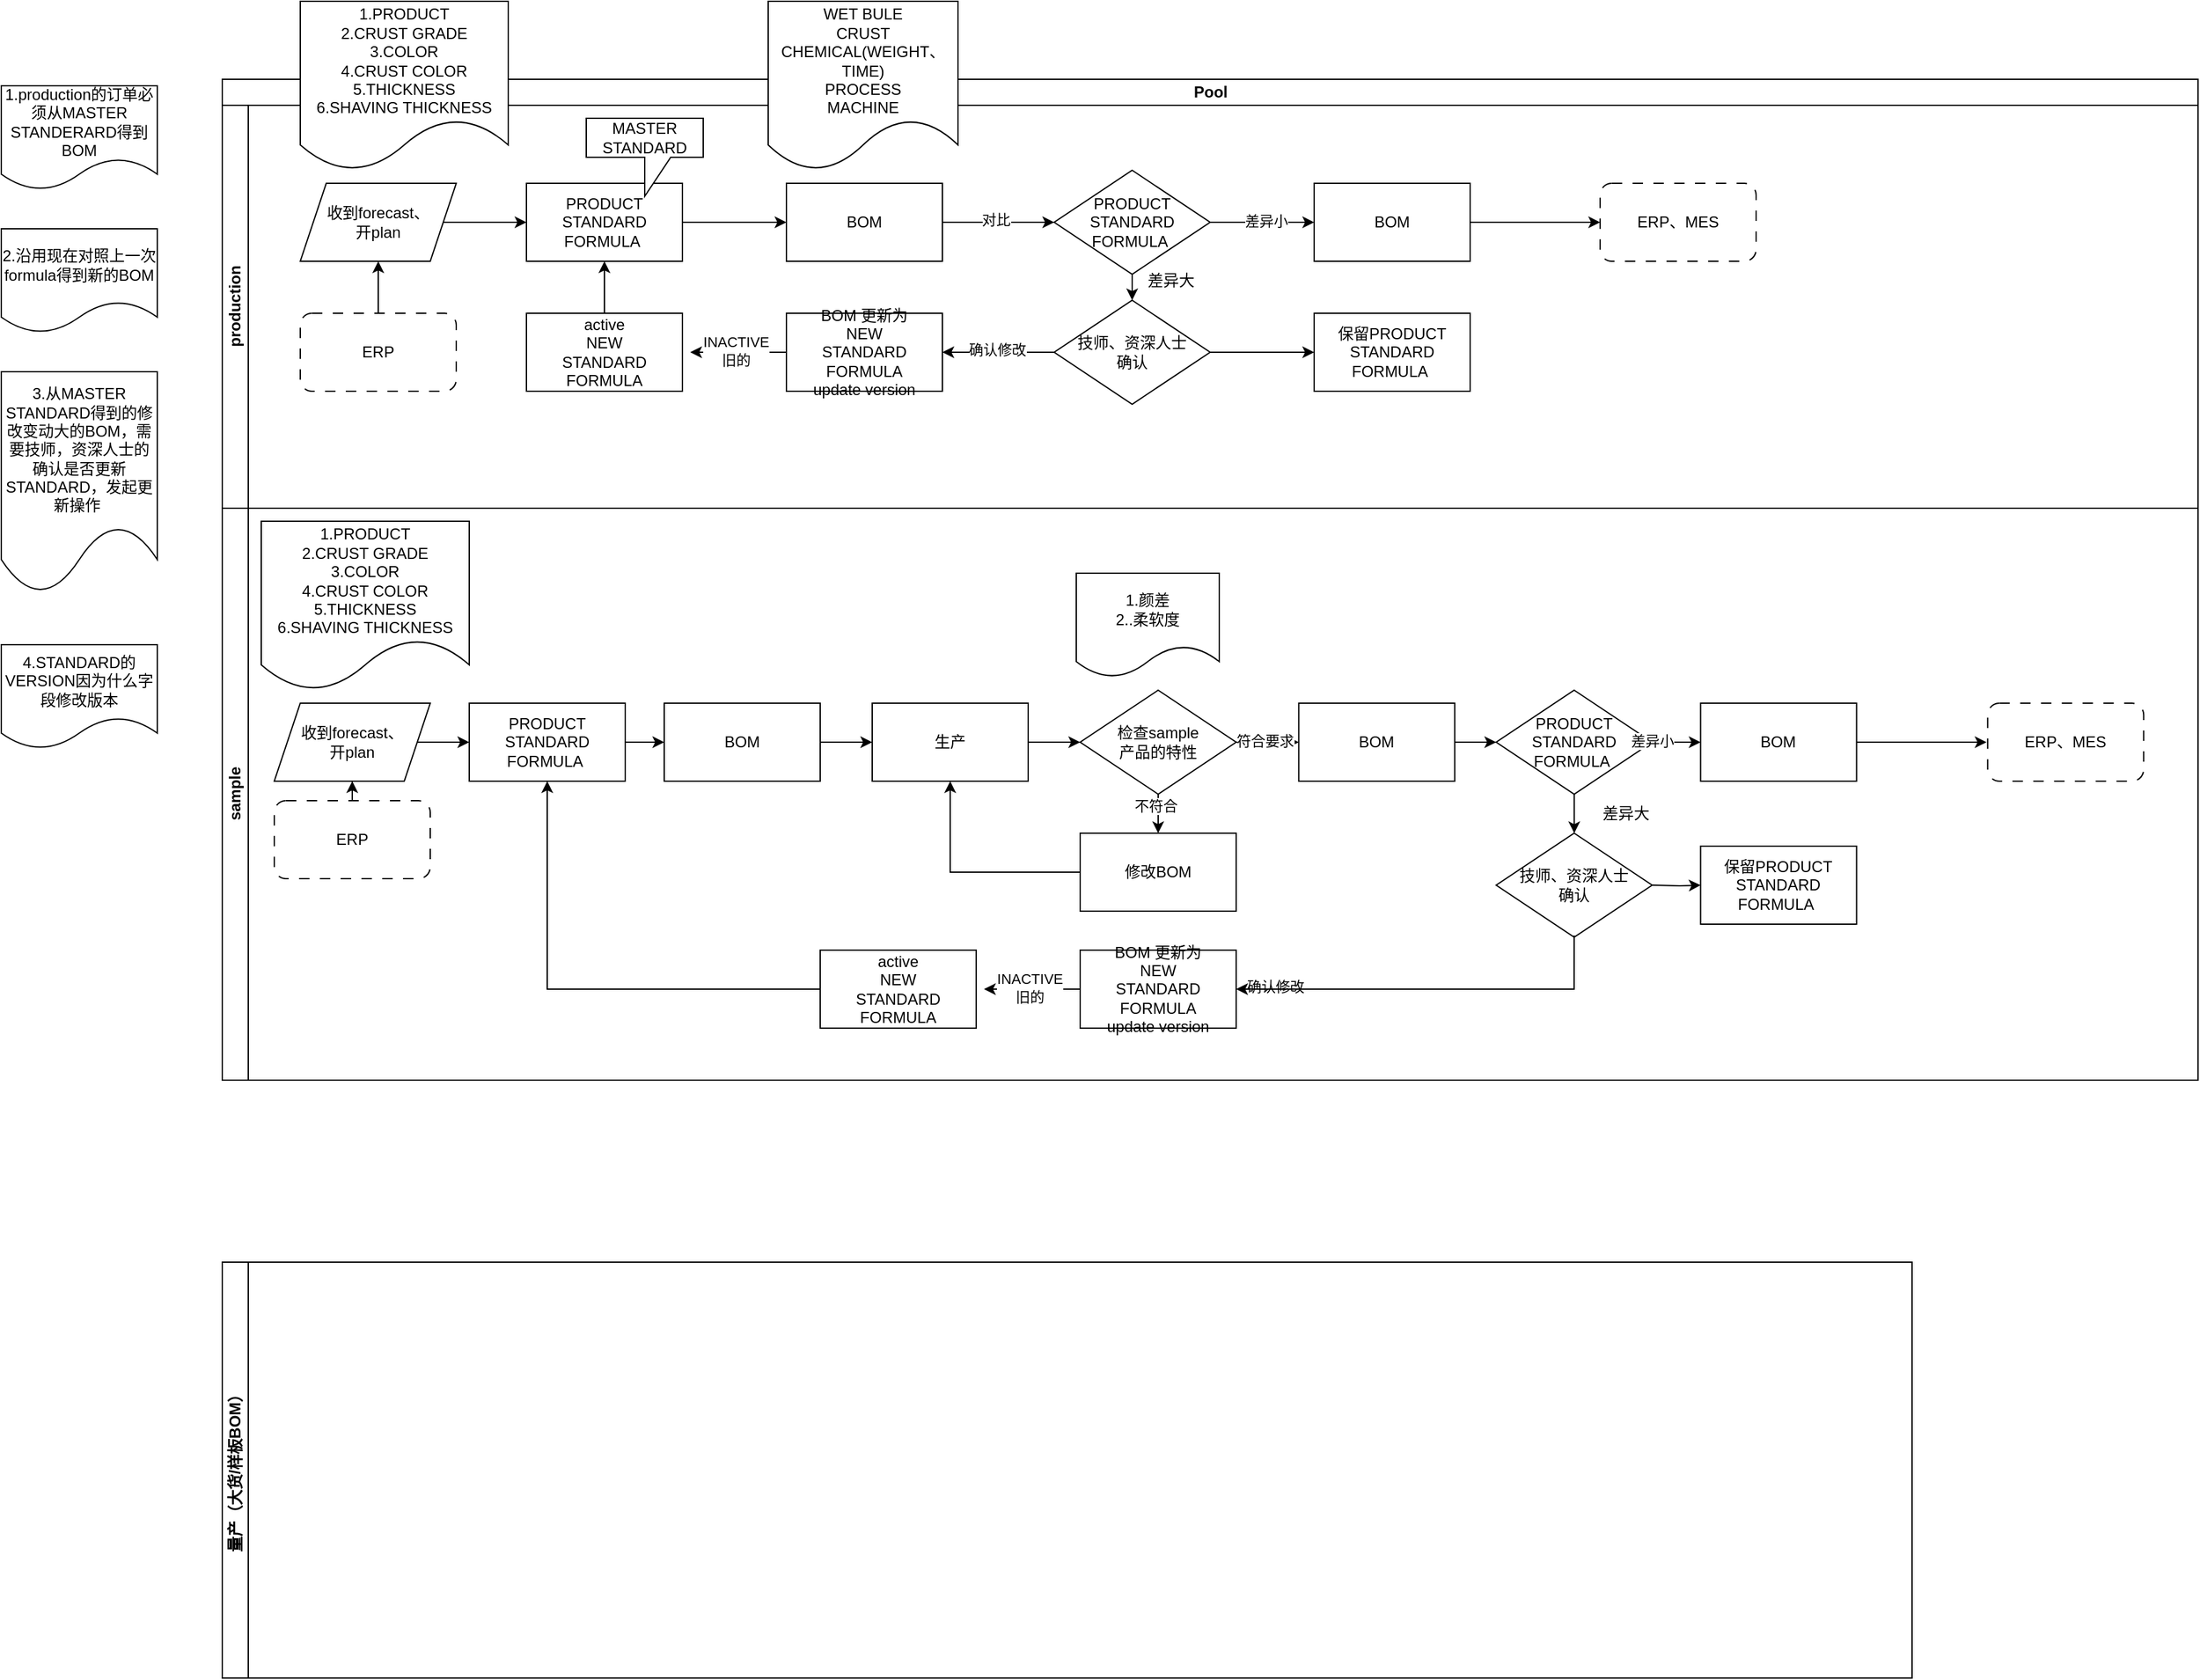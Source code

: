 <mxfile version="27.0.9">
  <diagram name="第 1 页" id="sQYROUgLHm38iEHhPLaQ">
    <mxGraphModel dx="2245" dy="786" grid="1" gridSize="10" guides="1" tooltips="1" connect="1" arrows="1" fold="1" page="1" pageScale="1" pageWidth="827" pageHeight="1169" math="0" shadow="0">
      <root>
        <mxCell id="0" />
        <mxCell id="1" parent="0" />
        <mxCell id="b1RBJ78e9yClAMsC0I4h-2" value="Pool" style="swimlane;childLayout=stackLayout;resizeParent=1;resizeParentMax=0;horizontal=1;startSize=20;horizontalStack=0;html=1;" vertex="1" parent="1">
          <mxGeometry x="60" y="70" width="1520" height="330" as="geometry" />
        </mxCell>
        <mxCell id="b1RBJ78e9yClAMsC0I4h-3" value="production" style="swimlane;startSize=20;horizontal=0;html=1;" vertex="1" parent="b1RBJ78e9yClAMsC0I4h-2">
          <mxGeometry y="20" width="1520" height="310" as="geometry" />
        </mxCell>
        <mxCell id="b1RBJ78e9yClAMsC0I4h-19" value="" style="edgeStyle=orthogonalEdgeStyle;rounded=0;orthogonalLoop=1;jettySize=auto;html=1;" edge="1" parent="b1RBJ78e9yClAMsC0I4h-3" source="b1RBJ78e9yClAMsC0I4h-11" target="b1RBJ78e9yClAMsC0I4h-12">
          <mxGeometry relative="1" as="geometry" />
        </mxCell>
        <mxCell id="b1RBJ78e9yClAMsC0I4h-11" value="收到forecast、&lt;div&gt;开plan&lt;/div&gt;" style="shape=parallelogram;perimeter=parallelogramPerimeter;whiteSpace=wrap;html=1;fixedSize=1;" vertex="1" parent="b1RBJ78e9yClAMsC0I4h-3">
          <mxGeometry x="60" y="60" width="120" height="60" as="geometry" />
        </mxCell>
        <mxCell id="b1RBJ78e9yClAMsC0I4h-14" value="" style="edgeStyle=orthogonalEdgeStyle;rounded=0;orthogonalLoop=1;jettySize=auto;html=1;" edge="1" parent="b1RBJ78e9yClAMsC0I4h-3" source="b1RBJ78e9yClAMsC0I4h-12" target="b1RBJ78e9yClAMsC0I4h-13">
          <mxGeometry relative="1" as="geometry" />
        </mxCell>
        <mxCell id="b1RBJ78e9yClAMsC0I4h-12" value="PRODUCT STANDARD&lt;div&gt;FORMULA&amp;nbsp;&lt;/div&gt;" style="rounded=0;whiteSpace=wrap;html=1;" vertex="1" parent="b1RBJ78e9yClAMsC0I4h-3">
          <mxGeometry x="234" y="60" width="120" height="60" as="geometry" />
        </mxCell>
        <mxCell id="b1RBJ78e9yClAMsC0I4h-18" value="" style="edgeStyle=orthogonalEdgeStyle;rounded=0;orthogonalLoop=1;jettySize=auto;html=1;" edge="1" parent="b1RBJ78e9yClAMsC0I4h-3" source="b1RBJ78e9yClAMsC0I4h-13" target="b1RBJ78e9yClAMsC0I4h-17">
          <mxGeometry relative="1" as="geometry" />
        </mxCell>
        <mxCell id="b1RBJ78e9yClAMsC0I4h-20" value="对比" style="edgeLabel;html=1;align=center;verticalAlign=middle;resizable=0;points=[];" vertex="1" connectable="0" parent="b1RBJ78e9yClAMsC0I4h-18">
          <mxGeometry x="-0.046" y="2" relative="1" as="geometry">
            <mxPoint as="offset" />
          </mxGeometry>
        </mxCell>
        <mxCell id="b1RBJ78e9yClAMsC0I4h-13" value="BOM" style="rounded=0;whiteSpace=wrap;html=1;" vertex="1" parent="b1RBJ78e9yClAMsC0I4h-3">
          <mxGeometry x="434" y="60" width="120" height="60" as="geometry" />
        </mxCell>
        <mxCell id="b1RBJ78e9yClAMsC0I4h-22" value="" style="edgeStyle=orthogonalEdgeStyle;rounded=0;orthogonalLoop=1;jettySize=auto;html=1;" edge="1" parent="b1RBJ78e9yClAMsC0I4h-3" source="b1RBJ78e9yClAMsC0I4h-17" target="b1RBJ78e9yClAMsC0I4h-21">
          <mxGeometry relative="1" as="geometry" />
        </mxCell>
        <mxCell id="b1RBJ78e9yClAMsC0I4h-23" value="差异小" style="edgeLabel;html=1;align=center;verticalAlign=middle;resizable=0;points=[];" vertex="1" connectable="0" parent="b1RBJ78e9yClAMsC0I4h-22">
          <mxGeometry x="0.065" y="1" relative="1" as="geometry">
            <mxPoint as="offset" />
          </mxGeometry>
        </mxCell>
        <mxCell id="b1RBJ78e9yClAMsC0I4h-25" value="" style="edgeStyle=orthogonalEdgeStyle;rounded=0;orthogonalLoop=1;jettySize=auto;html=1;" edge="1" parent="b1RBJ78e9yClAMsC0I4h-3" source="b1RBJ78e9yClAMsC0I4h-17">
          <mxGeometry relative="1" as="geometry">
            <mxPoint x="700.034" y="150.0" as="targetPoint" />
          </mxGeometry>
        </mxCell>
        <mxCell id="b1RBJ78e9yClAMsC0I4h-17" value="PRODUCT STANDARD&lt;div&gt;FORMULA&amp;nbsp;&lt;/div&gt;" style="rhombus;whiteSpace=wrap;html=1;" vertex="1" parent="b1RBJ78e9yClAMsC0I4h-3">
          <mxGeometry x="640" y="50" width="120" height="80" as="geometry" />
        </mxCell>
        <mxCell id="b1RBJ78e9yClAMsC0I4h-21" value="BOM" style="whiteSpace=wrap;html=1;" vertex="1" parent="b1RBJ78e9yClAMsC0I4h-3">
          <mxGeometry x="840" y="60" width="120" height="60" as="geometry" />
        </mxCell>
        <mxCell id="b1RBJ78e9yClAMsC0I4h-26" value="差异大" style="text;html=1;align=center;verticalAlign=middle;whiteSpace=wrap;rounded=0;" vertex="1" parent="b1RBJ78e9yClAMsC0I4h-3">
          <mxGeometry x="700" y="120" width="60" height="30" as="geometry" />
        </mxCell>
        <mxCell id="b1RBJ78e9yClAMsC0I4h-29" value="" style="edgeStyle=orthogonalEdgeStyle;rounded=0;orthogonalLoop=1;jettySize=auto;html=1;" edge="1" parent="b1RBJ78e9yClAMsC0I4h-3" source="b1RBJ78e9yClAMsC0I4h-27" target="b1RBJ78e9yClAMsC0I4h-28">
          <mxGeometry relative="1" as="geometry" />
        </mxCell>
        <mxCell id="b1RBJ78e9yClAMsC0I4h-30" value="&lt;div&gt;&lt;span style=&quot;font-size: 12px; text-wrap-mode: wrap; background-color: rgb(236, 236, 236);&quot;&gt;&lt;br&gt;&lt;/span&gt;&lt;/div&gt;" style="edgeLabel;html=1;align=center;verticalAlign=middle;resizable=0;points=[];" vertex="1" connectable="0" parent="b1RBJ78e9yClAMsC0I4h-29">
          <mxGeometry x="-0.21" y="1" relative="1" as="geometry">
            <mxPoint as="offset" />
          </mxGeometry>
        </mxCell>
        <mxCell id="b1RBJ78e9yClAMsC0I4h-36" value="确认修改" style="edgeLabel;html=1;align=center;verticalAlign=middle;resizable=0;points=[];" vertex="1" connectable="0" parent="b1RBJ78e9yClAMsC0I4h-29">
          <mxGeometry x="0.02" y="-2" relative="1" as="geometry">
            <mxPoint as="offset" />
          </mxGeometry>
        </mxCell>
        <mxCell id="b1RBJ78e9yClAMsC0I4h-51" value="" style="edgeStyle=orthogonalEdgeStyle;rounded=0;orthogonalLoop=1;jettySize=auto;html=1;" edge="1" parent="b1RBJ78e9yClAMsC0I4h-3" source="b1RBJ78e9yClAMsC0I4h-27" target="b1RBJ78e9yClAMsC0I4h-46">
          <mxGeometry relative="1" as="geometry" />
        </mxCell>
        <mxCell id="b1RBJ78e9yClAMsC0I4h-27" value="技师、资深人士&lt;div&gt;确认&lt;/div&gt;" style="rhombus;whiteSpace=wrap;html=1;" vertex="1" parent="b1RBJ78e9yClAMsC0I4h-3">
          <mxGeometry x="640" y="150" width="120" height="80" as="geometry" />
        </mxCell>
        <mxCell id="b1RBJ78e9yClAMsC0I4h-32" value="" style="edgeStyle=orthogonalEdgeStyle;rounded=0;orthogonalLoop=1;jettySize=auto;html=1;" edge="1" parent="b1RBJ78e9yClAMsC0I4h-3" source="b1RBJ78e9yClAMsC0I4h-28">
          <mxGeometry relative="1" as="geometry">
            <mxPoint x="360" y="190.0" as="targetPoint" />
          </mxGeometry>
        </mxCell>
        <mxCell id="b1RBJ78e9yClAMsC0I4h-33" value="INACTIVE&lt;div&gt;旧的&lt;/div&gt;" style="edgeLabel;html=1;align=center;verticalAlign=middle;resizable=0;points=[];" vertex="1" connectable="0" parent="b1RBJ78e9yClAMsC0I4h-32">
          <mxGeometry x="0.061" y="-2" relative="1" as="geometry">
            <mxPoint as="offset" />
          </mxGeometry>
        </mxCell>
        <mxCell id="b1RBJ78e9yClAMsC0I4h-28" value="&lt;div&gt;BOM 更新为&lt;/div&gt;&lt;div&gt;NEW&lt;/div&gt;STANDARD&lt;div&gt;FORMULA&lt;/div&gt;&lt;div&gt;update version&lt;/div&gt;" style="whiteSpace=wrap;html=1;" vertex="1" parent="b1RBJ78e9yClAMsC0I4h-3">
          <mxGeometry x="434" y="160" width="120" height="60" as="geometry" />
        </mxCell>
        <mxCell id="b1RBJ78e9yClAMsC0I4h-35" value="" style="edgeStyle=orthogonalEdgeStyle;rounded=0;orthogonalLoop=1;jettySize=auto;html=1;" edge="1" parent="b1RBJ78e9yClAMsC0I4h-3" source="b1RBJ78e9yClAMsC0I4h-34" target="b1RBJ78e9yClAMsC0I4h-12">
          <mxGeometry relative="1" as="geometry" />
        </mxCell>
        <mxCell id="b1RBJ78e9yClAMsC0I4h-34" value="active&lt;div&gt;&lt;div&gt;NEW&lt;/div&gt;STANDARD&lt;div&gt;FORMULA&lt;/div&gt;&lt;/div&gt;" style="rounded=0;whiteSpace=wrap;html=1;" vertex="1" parent="b1RBJ78e9yClAMsC0I4h-3">
          <mxGeometry x="234" y="160" width="120" height="60" as="geometry" />
        </mxCell>
        <mxCell id="b1RBJ78e9yClAMsC0I4h-39" value="" style="endArrow=classic;html=1;rounded=0;" edge="1" parent="b1RBJ78e9yClAMsC0I4h-3">
          <mxGeometry width="50" height="50" relative="1" as="geometry">
            <mxPoint x="960" y="90" as="sourcePoint" />
            <mxPoint x="1060" y="90" as="targetPoint" />
          </mxGeometry>
        </mxCell>
        <mxCell id="b1RBJ78e9yClAMsC0I4h-40" value="ERP、MES" style="rounded=1;whiteSpace=wrap;html=1;dashed=1;dashPattern=8 8;" vertex="1" parent="b1RBJ78e9yClAMsC0I4h-3">
          <mxGeometry x="1060" y="60" width="120" height="60" as="geometry" />
        </mxCell>
        <mxCell id="b1RBJ78e9yClAMsC0I4h-43" value="MASTER&lt;br&gt;STANDARD" style="shape=callout;whiteSpace=wrap;html=1;perimeter=calloutPerimeter;" vertex="1" parent="b1RBJ78e9yClAMsC0I4h-3">
          <mxGeometry x="280" y="10" width="90" height="60" as="geometry" />
        </mxCell>
        <mxCell id="b1RBJ78e9yClAMsC0I4h-45" value="" style="edgeStyle=orthogonalEdgeStyle;rounded=0;orthogonalLoop=1;jettySize=auto;html=1;" edge="1" parent="b1RBJ78e9yClAMsC0I4h-3" source="b1RBJ78e9yClAMsC0I4h-44" target="b1RBJ78e9yClAMsC0I4h-11">
          <mxGeometry relative="1" as="geometry" />
        </mxCell>
        <mxCell id="b1RBJ78e9yClAMsC0I4h-44" value="ERP" style="rounded=1;whiteSpace=wrap;html=1;dashed=1;dashPattern=8 8;" vertex="1" parent="b1RBJ78e9yClAMsC0I4h-3">
          <mxGeometry x="60" y="160" width="120" height="60" as="geometry" />
        </mxCell>
        <mxCell id="b1RBJ78e9yClAMsC0I4h-46" value="保留PRODUCT STANDARD&lt;div&gt;FORMULA&amp;nbsp;&lt;/div&gt;" style="whiteSpace=wrap;html=1;" vertex="1" parent="b1RBJ78e9yClAMsC0I4h-3">
          <mxGeometry x="840" y="160" width="120" height="60" as="geometry" />
        </mxCell>
        <mxCell id="b1RBJ78e9yClAMsC0I4h-4" value="sample" style="swimlane;startSize=20;horizontal=0;html=1;" vertex="1" parent="1">
          <mxGeometry x="60" y="400" width="1520" height="440" as="geometry" />
        </mxCell>
        <mxCell id="b1RBJ78e9yClAMsC0I4h-55" value="" style="edgeStyle=orthogonalEdgeStyle;rounded=0;orthogonalLoop=1;jettySize=auto;html=1;" edge="1" parent="b1RBJ78e9yClAMsC0I4h-4" source="b1RBJ78e9yClAMsC0I4h-53" target="b1RBJ78e9yClAMsC0I4h-54">
          <mxGeometry relative="1" as="geometry" />
        </mxCell>
        <mxCell id="b1RBJ78e9yClAMsC0I4h-53" value="ERP" style="rounded=1;whiteSpace=wrap;html=1;dashed=1;dashPattern=8 8;" vertex="1" parent="b1RBJ78e9yClAMsC0I4h-4">
          <mxGeometry x="40" y="225" width="120" height="60" as="geometry" />
        </mxCell>
        <mxCell id="b1RBJ78e9yClAMsC0I4h-58" value="" style="edgeStyle=orthogonalEdgeStyle;rounded=0;orthogonalLoop=1;jettySize=auto;html=1;" edge="1" parent="b1RBJ78e9yClAMsC0I4h-4" source="b1RBJ78e9yClAMsC0I4h-54" target="b1RBJ78e9yClAMsC0I4h-57">
          <mxGeometry relative="1" as="geometry" />
        </mxCell>
        <mxCell id="b1RBJ78e9yClAMsC0I4h-54" value="收到forecast、&lt;div&gt;开plan&lt;/div&gt;" style="shape=parallelogram;perimeter=parallelogramPerimeter;whiteSpace=wrap;html=1;fixedSize=1;" vertex="1" parent="b1RBJ78e9yClAMsC0I4h-4">
          <mxGeometry x="40" y="150" width="120" height="60" as="geometry" />
        </mxCell>
        <mxCell id="b1RBJ78e9yClAMsC0I4h-56" value="1.PRODUCT&lt;div&gt;2.CRUST GRADE&lt;/div&gt;&lt;div&gt;3.COLOR&lt;/div&gt;&lt;div&gt;4.CRUST COLOR&lt;/div&gt;&lt;div&gt;5.THICKNESS&lt;/div&gt;&lt;div&gt;6.SHAVING THICKNESS&lt;/div&gt;" style="shape=document;whiteSpace=wrap;html=1;boundedLbl=1;" vertex="1" parent="b1RBJ78e9yClAMsC0I4h-4">
          <mxGeometry x="30" y="10" width="160" height="130" as="geometry" />
        </mxCell>
        <mxCell id="b1RBJ78e9yClAMsC0I4h-60" value="" style="edgeStyle=orthogonalEdgeStyle;rounded=0;orthogonalLoop=1;jettySize=auto;html=1;" edge="1" parent="b1RBJ78e9yClAMsC0I4h-4" source="b1RBJ78e9yClAMsC0I4h-57" target="b1RBJ78e9yClAMsC0I4h-59">
          <mxGeometry relative="1" as="geometry" />
        </mxCell>
        <mxCell id="b1RBJ78e9yClAMsC0I4h-57" value="PRODUCT STANDARD&lt;div&gt;FORMULA&amp;nbsp;&lt;/div&gt;" style="whiteSpace=wrap;html=1;" vertex="1" parent="b1RBJ78e9yClAMsC0I4h-4">
          <mxGeometry x="190" y="150" width="120" height="60" as="geometry" />
        </mxCell>
        <mxCell id="b1RBJ78e9yClAMsC0I4h-62" value="" style="edgeStyle=orthogonalEdgeStyle;rounded=0;orthogonalLoop=1;jettySize=auto;html=1;" edge="1" parent="b1RBJ78e9yClAMsC0I4h-4" source="b1RBJ78e9yClAMsC0I4h-59" target="b1RBJ78e9yClAMsC0I4h-61">
          <mxGeometry relative="1" as="geometry" />
        </mxCell>
        <mxCell id="b1RBJ78e9yClAMsC0I4h-59" value="BOM" style="whiteSpace=wrap;html=1;" vertex="1" parent="b1RBJ78e9yClAMsC0I4h-4">
          <mxGeometry x="340" y="150" width="120" height="60" as="geometry" />
        </mxCell>
        <mxCell id="b1RBJ78e9yClAMsC0I4h-64" value="" style="edgeStyle=orthogonalEdgeStyle;rounded=0;orthogonalLoop=1;jettySize=auto;html=1;" edge="1" parent="b1RBJ78e9yClAMsC0I4h-4" source="b1RBJ78e9yClAMsC0I4h-61" target="b1RBJ78e9yClAMsC0I4h-63">
          <mxGeometry relative="1" as="geometry" />
        </mxCell>
        <mxCell id="b1RBJ78e9yClAMsC0I4h-61" value="生产" style="whiteSpace=wrap;html=1;" vertex="1" parent="b1RBJ78e9yClAMsC0I4h-4">
          <mxGeometry x="500" y="150" width="120" height="60" as="geometry" />
        </mxCell>
        <mxCell id="b1RBJ78e9yClAMsC0I4h-67" value="" style="edgeStyle=orthogonalEdgeStyle;rounded=0;orthogonalLoop=1;jettySize=auto;html=1;" edge="1" parent="b1RBJ78e9yClAMsC0I4h-4" source="b1RBJ78e9yClAMsC0I4h-63" target="b1RBJ78e9yClAMsC0I4h-66">
          <mxGeometry relative="1" as="geometry" />
        </mxCell>
        <mxCell id="b1RBJ78e9yClAMsC0I4h-68" value="符合要求" style="edgeLabel;html=1;align=center;verticalAlign=middle;resizable=0;points=[];" vertex="1" connectable="0" parent="b1RBJ78e9yClAMsC0I4h-67">
          <mxGeometry x="-0.1" y="1" relative="1" as="geometry">
            <mxPoint as="offset" />
          </mxGeometry>
        </mxCell>
        <mxCell id="b1RBJ78e9yClAMsC0I4h-70" value="" style="edgeStyle=orthogonalEdgeStyle;rounded=0;orthogonalLoop=1;jettySize=auto;html=1;" edge="1" parent="b1RBJ78e9yClAMsC0I4h-4" source="b1RBJ78e9yClAMsC0I4h-63" target="b1RBJ78e9yClAMsC0I4h-69">
          <mxGeometry relative="1" as="geometry" />
        </mxCell>
        <mxCell id="b1RBJ78e9yClAMsC0I4h-71" value="不符合" style="edgeLabel;html=1;align=center;verticalAlign=middle;resizable=0;points=[];" vertex="1" connectable="0" parent="b1RBJ78e9yClAMsC0I4h-70">
          <mxGeometry x="-0.633" y="-2" relative="1" as="geometry">
            <mxPoint as="offset" />
          </mxGeometry>
        </mxCell>
        <mxCell id="b1RBJ78e9yClAMsC0I4h-63" value="检查sample&lt;div&gt;产品的特性&lt;/div&gt;" style="rhombus;whiteSpace=wrap;html=1;" vertex="1" parent="b1RBJ78e9yClAMsC0I4h-4">
          <mxGeometry x="660" y="140" width="120" height="80" as="geometry" />
        </mxCell>
        <mxCell id="b1RBJ78e9yClAMsC0I4h-65" value="1.颜差&lt;div&gt;2..柔软度&lt;/div&gt;" style="shape=document;whiteSpace=wrap;html=1;boundedLbl=1;" vertex="1" parent="b1RBJ78e9yClAMsC0I4h-4">
          <mxGeometry x="657" y="50" width="110" height="80" as="geometry" />
        </mxCell>
        <mxCell id="b1RBJ78e9yClAMsC0I4h-75" value="" style="edgeStyle=orthogonalEdgeStyle;rounded=0;orthogonalLoop=1;jettySize=auto;html=1;" edge="1" parent="b1RBJ78e9yClAMsC0I4h-4" source="b1RBJ78e9yClAMsC0I4h-66" target="b1RBJ78e9yClAMsC0I4h-74">
          <mxGeometry relative="1" as="geometry" />
        </mxCell>
        <mxCell id="b1RBJ78e9yClAMsC0I4h-66" value="BOM" style="whiteSpace=wrap;html=1;" vertex="1" parent="b1RBJ78e9yClAMsC0I4h-4">
          <mxGeometry x="828.17" y="150" width="120" height="60" as="geometry" />
        </mxCell>
        <mxCell id="b1RBJ78e9yClAMsC0I4h-69" value="修改BOM" style="whiteSpace=wrap;html=1;" vertex="1" parent="b1RBJ78e9yClAMsC0I4h-4">
          <mxGeometry x="660" y="250" width="120" height="60" as="geometry" />
        </mxCell>
        <mxCell id="b1RBJ78e9yClAMsC0I4h-73" value="" style="endArrow=classic;html=1;rounded=0;entryX=0.5;entryY=1;entryDx=0;entryDy=0;" edge="1" parent="b1RBJ78e9yClAMsC0I4h-4" target="b1RBJ78e9yClAMsC0I4h-61">
          <mxGeometry width="50" height="50" relative="1" as="geometry">
            <mxPoint x="660" y="280" as="sourcePoint" />
            <mxPoint x="750" y="230" as="targetPoint" />
            <Array as="points">
              <mxPoint x="560" y="280" />
            </Array>
          </mxGeometry>
        </mxCell>
        <mxCell id="b1RBJ78e9yClAMsC0I4h-78" value="" style="edgeStyle=orthogonalEdgeStyle;rounded=0;orthogonalLoop=1;jettySize=auto;html=1;" edge="1" parent="b1RBJ78e9yClAMsC0I4h-4" source="b1RBJ78e9yClAMsC0I4h-74" target="b1RBJ78e9yClAMsC0I4h-77">
          <mxGeometry relative="1" as="geometry" />
        </mxCell>
        <mxCell id="b1RBJ78e9yClAMsC0I4h-93" value="" style="edgeStyle=orthogonalEdgeStyle;rounded=0;orthogonalLoop=1;jettySize=auto;html=1;" edge="1" parent="b1RBJ78e9yClAMsC0I4h-4" source="b1RBJ78e9yClAMsC0I4h-74" target="b1RBJ78e9yClAMsC0I4h-90">
          <mxGeometry relative="1" as="geometry" />
        </mxCell>
        <mxCell id="b1RBJ78e9yClAMsC0I4h-74" value="PRODUCT STANDARD&lt;div&gt;FORMULA&amp;nbsp;&lt;/div&gt;" style="rhombus;whiteSpace=wrap;html=1;" vertex="1" parent="b1RBJ78e9yClAMsC0I4h-4">
          <mxGeometry x="980.05" y="140" width="120" height="80" as="geometry" />
        </mxCell>
        <mxCell id="b1RBJ78e9yClAMsC0I4h-76" value="差异大" style="text;html=1;align=center;verticalAlign=middle;whiteSpace=wrap;rounded=0;" vertex="1" parent="b1RBJ78e9yClAMsC0I4h-4">
          <mxGeometry x="1050.05" y="220" width="60" height="30" as="geometry" />
        </mxCell>
        <mxCell id="b1RBJ78e9yClAMsC0I4h-77" value="技师、资深人士&lt;div&gt;确认&lt;/div&gt;" style="rhombus;whiteSpace=wrap;html=1;" vertex="1" parent="b1RBJ78e9yClAMsC0I4h-4">
          <mxGeometry x="980.05" y="250" width="120" height="80" as="geometry" />
        </mxCell>
        <mxCell id="b1RBJ78e9yClAMsC0I4h-79" value="&lt;div&gt;&lt;span style=&quot;font-size: 12px; text-wrap-mode: wrap; background-color: rgb(236, 236, 236);&quot;&gt;&lt;br&gt;&lt;/span&gt;&lt;/div&gt;" style="edgeLabel;html=1;align=center;verticalAlign=middle;resizable=0;points=[];" vertex="1" connectable="0" parent="b1RBJ78e9yClAMsC0I4h-4">
          <mxGeometry x="820.003" y="371.0" as="geometry" />
        </mxCell>
        <mxCell id="b1RBJ78e9yClAMsC0I4h-80" value="确认修改" style="edgeLabel;html=1;align=center;verticalAlign=middle;resizable=0;points=[];" vertex="1" connectable="0" parent="b1RBJ78e9yClAMsC0I4h-4">
          <mxGeometry x="810.003" y="368" as="geometry" />
        </mxCell>
        <mxCell id="b1RBJ78e9yClAMsC0I4h-81" value="" style="edgeStyle=orthogonalEdgeStyle;rounded=0;orthogonalLoop=1;jettySize=auto;html=1;" edge="1" parent="b1RBJ78e9yClAMsC0I4h-4" source="b1RBJ78e9yClAMsC0I4h-83">
          <mxGeometry relative="1" as="geometry">
            <mxPoint x="586" y="370.0" as="targetPoint" />
          </mxGeometry>
        </mxCell>
        <mxCell id="b1RBJ78e9yClAMsC0I4h-82" value="INACTIVE&lt;div&gt;旧的&lt;/div&gt;" style="edgeLabel;html=1;align=center;verticalAlign=middle;resizable=0;points=[];" vertex="1" connectable="0" parent="b1RBJ78e9yClAMsC0I4h-81">
          <mxGeometry x="0.061" y="-2" relative="1" as="geometry">
            <mxPoint as="offset" />
          </mxGeometry>
        </mxCell>
        <mxCell id="b1RBJ78e9yClAMsC0I4h-83" value="&lt;div&gt;BOM 更新为&lt;/div&gt;&lt;div&gt;NEW&lt;/div&gt;STANDARD&lt;div&gt;FORMULA&lt;/div&gt;&lt;div&gt;update version&lt;/div&gt;" style="whiteSpace=wrap;html=1;" vertex="1" parent="b1RBJ78e9yClAMsC0I4h-4">
          <mxGeometry x="660" y="340" width="120" height="60" as="geometry" />
        </mxCell>
        <mxCell id="b1RBJ78e9yClAMsC0I4h-84" value="active&lt;div&gt;&lt;div&gt;NEW&lt;/div&gt;STANDARD&lt;div&gt;FORMULA&lt;/div&gt;&lt;/div&gt;" style="rounded=0;whiteSpace=wrap;html=1;" vertex="1" parent="b1RBJ78e9yClAMsC0I4h-4">
          <mxGeometry x="460" y="340" width="120" height="60" as="geometry" />
        </mxCell>
        <mxCell id="b1RBJ78e9yClAMsC0I4h-85" value="" style="endArrow=classic;html=1;rounded=0;entryX=1;entryY=0.5;entryDx=0;entryDy=0;exitX=0.5;exitY=0.985;exitDx=0;exitDy=0;exitPerimeter=0;" edge="1" parent="b1RBJ78e9yClAMsC0I4h-4" source="b1RBJ78e9yClAMsC0I4h-77" target="b1RBJ78e9yClAMsC0I4h-83">
          <mxGeometry width="50" height="50" relative="1" as="geometry">
            <mxPoint x="1090" y="330" as="sourcePoint" />
            <mxPoint x="1140" y="280" as="targetPoint" />
            <Array as="points">
              <mxPoint x="1040" y="370" />
            </Array>
          </mxGeometry>
        </mxCell>
        <mxCell id="b1RBJ78e9yClAMsC0I4h-86" value="" style="endArrow=classic;html=1;rounded=0;entryX=0.5;entryY=1;entryDx=0;entryDy=0;" edge="1" parent="b1RBJ78e9yClAMsC0I4h-4" target="b1RBJ78e9yClAMsC0I4h-57">
          <mxGeometry width="50" height="50" relative="1" as="geometry">
            <mxPoint x="460" y="370" as="sourcePoint" />
            <mxPoint x="510" y="320" as="targetPoint" />
            <Array as="points">
              <mxPoint x="250" y="370" />
            </Array>
          </mxGeometry>
        </mxCell>
        <mxCell id="b1RBJ78e9yClAMsC0I4h-87" value="" style="edgeStyle=orthogonalEdgeStyle;rounded=0;orthogonalLoop=1;jettySize=auto;html=1;" edge="1" parent="b1RBJ78e9yClAMsC0I4h-4" target="b1RBJ78e9yClAMsC0I4h-88">
          <mxGeometry relative="1" as="geometry">
            <mxPoint x="1100.05" y="290" as="sourcePoint" />
          </mxGeometry>
        </mxCell>
        <mxCell id="b1RBJ78e9yClAMsC0I4h-88" value="保留PRODUCT STANDARD&lt;div&gt;FORMULA&amp;nbsp;&lt;/div&gt;" style="whiteSpace=wrap;html=1;" vertex="1" parent="b1RBJ78e9yClAMsC0I4h-4">
          <mxGeometry x="1137.29" y="260" width="120" height="60" as="geometry" />
        </mxCell>
        <mxCell id="b1RBJ78e9yClAMsC0I4h-89" value="差异小" style="edgeLabel;html=1;align=center;verticalAlign=middle;resizable=0;points=[];" vertex="1" connectable="0" parent="b1RBJ78e9yClAMsC0I4h-4">
          <mxGeometry x="1100.05" y="179" as="geometry" />
        </mxCell>
        <mxCell id="b1RBJ78e9yClAMsC0I4h-90" value="BOM" style="whiteSpace=wrap;html=1;" vertex="1" parent="b1RBJ78e9yClAMsC0I4h-4">
          <mxGeometry x="1137.291" y="150" width="120" height="60" as="geometry" />
        </mxCell>
        <mxCell id="b1RBJ78e9yClAMsC0I4h-91" value="" style="endArrow=classic;html=1;rounded=0;" edge="1" parent="b1RBJ78e9yClAMsC0I4h-4">
          <mxGeometry width="50" height="50" relative="1" as="geometry">
            <mxPoint x="1257.291" y="180" as="sourcePoint" />
            <mxPoint x="1357.291" y="180" as="targetPoint" />
          </mxGeometry>
        </mxCell>
        <mxCell id="b1RBJ78e9yClAMsC0I4h-92" value="ERP、MES" style="rounded=1;whiteSpace=wrap;html=1;dashed=1;dashPattern=8 8;" vertex="1" parent="b1RBJ78e9yClAMsC0I4h-4">
          <mxGeometry x="1358.171" y="150" width="120" height="60" as="geometry" />
        </mxCell>
        <mxCell id="b1RBJ78e9yClAMsC0I4h-7" value="1.production的订单必须从MASTER STANDERARD得到BOM" style="shape=document;whiteSpace=wrap;html=1;boundedLbl=1;" vertex="1" parent="1">
          <mxGeometry x="-110" y="75" width="120" height="80" as="geometry" />
        </mxCell>
        <mxCell id="b1RBJ78e9yClAMsC0I4h-8" value="2.沿用现在对照上一次formula得到新的BOM" style="shape=document;whiteSpace=wrap;html=1;boundedLbl=1;" vertex="1" parent="1">
          <mxGeometry x="-110" y="185" width="120" height="80" as="geometry" />
        </mxCell>
        <mxCell id="b1RBJ78e9yClAMsC0I4h-9" value="3.从MASTER STANDARD得到的修改变动大的BOM，需要技师，资深人士的确认是否更新STANDARD，发起更新操作&amp;nbsp;" style="shape=document;whiteSpace=wrap;html=1;boundedLbl=1;" vertex="1" parent="1">
          <mxGeometry x="-110" y="295" width="120" height="170" as="geometry" />
        </mxCell>
        <mxCell id="b1RBJ78e9yClAMsC0I4h-10" value="4.STANDARD的VERSION因为什么字段修改版本" style="shape=document;whiteSpace=wrap;html=1;boundedLbl=1;" vertex="1" parent="1">
          <mxGeometry x="-110" y="505" width="120" height="80" as="geometry" />
        </mxCell>
        <mxCell id="b1RBJ78e9yClAMsC0I4h-16" value="WET BULE&lt;div&gt;CRUST&lt;/div&gt;&lt;div&gt;CHEMICAL(WEIGHT、TIME)&lt;/div&gt;&lt;div&gt;PROCESS&lt;/div&gt;&lt;div&gt;MACHINE&lt;/div&gt;" style="shape=document;whiteSpace=wrap;html=1;boundedLbl=1;" vertex="1" parent="1">
          <mxGeometry x="480" y="10" width="146" height="130" as="geometry" />
        </mxCell>
        <mxCell id="b1RBJ78e9yClAMsC0I4h-41" value="1.PRODUCT&lt;div&gt;2.CRUST&amp;nbsp;&lt;span style=&quot;background-color: transparent; color: light-dark(rgb(0, 0, 0), rgb(255, 255, 255));&quot;&gt;GRADE&lt;/span&gt;&lt;/div&gt;&lt;div&gt;3.COLOR&lt;/div&gt;&lt;div&gt;4.CRUST COLOR&lt;/div&gt;&lt;div&gt;5.THICKNESS&lt;/div&gt;&lt;div&gt;6.SHAVING THICKNESS&lt;/div&gt;" style="shape=document;whiteSpace=wrap;html=1;boundedLbl=1;" vertex="1" parent="1">
          <mxGeometry x="120" y="10" width="160" height="130" as="geometry" />
        </mxCell>
        <mxCell id="b1RBJ78e9yClAMsC0I4h-5" value="量产（大货/样板BOM）" style="swimlane;startSize=20;horizontal=0;html=1;" vertex="1" parent="1">
          <mxGeometry x="60" y="980" width="1300" height="320" as="geometry" />
        </mxCell>
      </root>
    </mxGraphModel>
  </diagram>
</mxfile>
